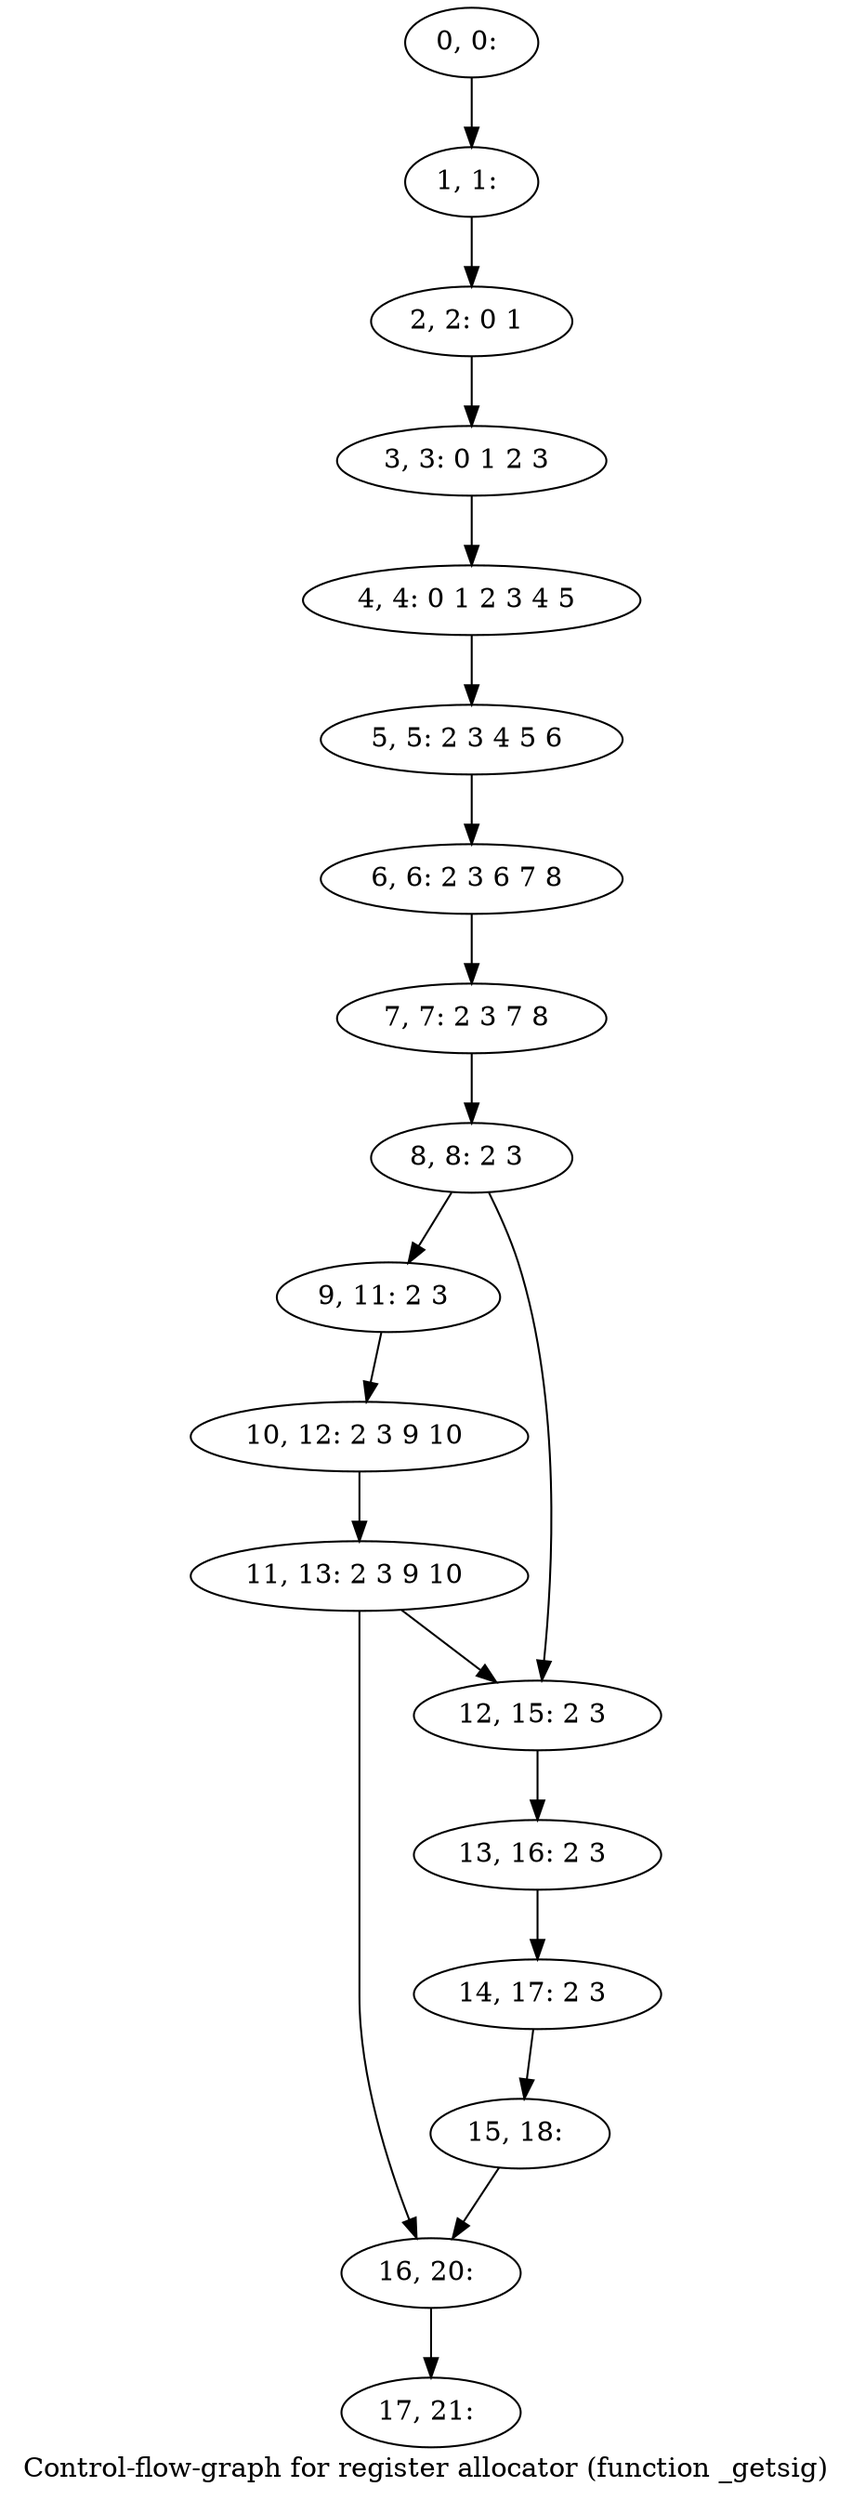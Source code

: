 digraph G {
graph [label="Control-flow-graph for register allocator (function _getsig)"]
0[label="0, 0: "];
1[label="1, 1: "];
2[label="2, 2: 0 1 "];
3[label="3, 3: 0 1 2 3 "];
4[label="4, 4: 0 1 2 3 4 5 "];
5[label="5, 5: 2 3 4 5 6 "];
6[label="6, 6: 2 3 6 7 8 "];
7[label="7, 7: 2 3 7 8 "];
8[label="8, 8: 2 3 "];
9[label="9, 11: 2 3 "];
10[label="10, 12: 2 3 9 10 "];
11[label="11, 13: 2 3 9 10 "];
12[label="12, 15: 2 3 "];
13[label="13, 16: 2 3 "];
14[label="14, 17: 2 3 "];
15[label="15, 18: "];
16[label="16, 20: "];
17[label="17, 21: "];
0->1 ;
1->2 ;
2->3 ;
3->4 ;
4->5 ;
5->6 ;
6->7 ;
7->8 ;
8->9 ;
8->12 ;
9->10 ;
10->11 ;
11->12 ;
11->16 ;
12->13 ;
13->14 ;
14->15 ;
15->16 ;
16->17 ;
}
